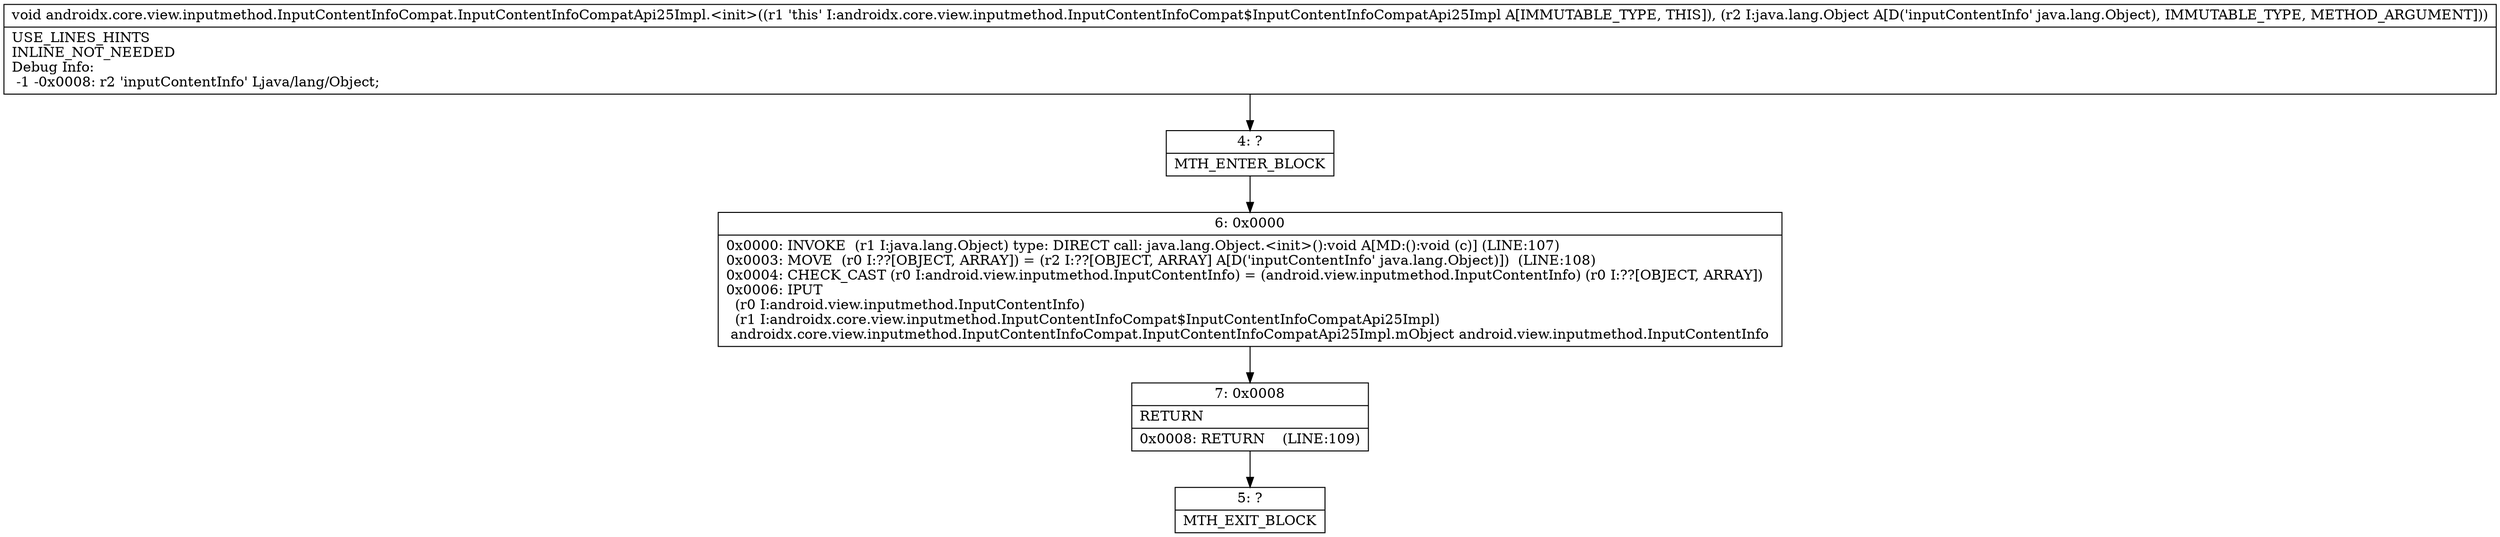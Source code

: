 digraph "CFG forandroidx.core.view.inputmethod.InputContentInfoCompat.InputContentInfoCompatApi25Impl.\<init\>(Ljava\/lang\/Object;)V" {
Node_4 [shape=record,label="{4\:\ ?|MTH_ENTER_BLOCK\l}"];
Node_6 [shape=record,label="{6\:\ 0x0000|0x0000: INVOKE  (r1 I:java.lang.Object) type: DIRECT call: java.lang.Object.\<init\>():void A[MD:():void (c)] (LINE:107)\l0x0003: MOVE  (r0 I:??[OBJECT, ARRAY]) = (r2 I:??[OBJECT, ARRAY] A[D('inputContentInfo' java.lang.Object)])  (LINE:108)\l0x0004: CHECK_CAST (r0 I:android.view.inputmethod.InputContentInfo) = (android.view.inputmethod.InputContentInfo) (r0 I:??[OBJECT, ARRAY]) \l0x0006: IPUT  \l  (r0 I:android.view.inputmethod.InputContentInfo)\l  (r1 I:androidx.core.view.inputmethod.InputContentInfoCompat$InputContentInfoCompatApi25Impl)\l androidx.core.view.inputmethod.InputContentInfoCompat.InputContentInfoCompatApi25Impl.mObject android.view.inputmethod.InputContentInfo \l}"];
Node_7 [shape=record,label="{7\:\ 0x0008|RETURN\l|0x0008: RETURN    (LINE:109)\l}"];
Node_5 [shape=record,label="{5\:\ ?|MTH_EXIT_BLOCK\l}"];
MethodNode[shape=record,label="{void androidx.core.view.inputmethod.InputContentInfoCompat.InputContentInfoCompatApi25Impl.\<init\>((r1 'this' I:androidx.core.view.inputmethod.InputContentInfoCompat$InputContentInfoCompatApi25Impl A[IMMUTABLE_TYPE, THIS]), (r2 I:java.lang.Object A[D('inputContentInfo' java.lang.Object), IMMUTABLE_TYPE, METHOD_ARGUMENT]))  | USE_LINES_HINTS\lINLINE_NOT_NEEDED\lDebug Info:\l  \-1 \-0x0008: r2 'inputContentInfo' Ljava\/lang\/Object;\l}"];
MethodNode -> Node_4;Node_4 -> Node_6;
Node_6 -> Node_7;
Node_7 -> Node_5;
}

